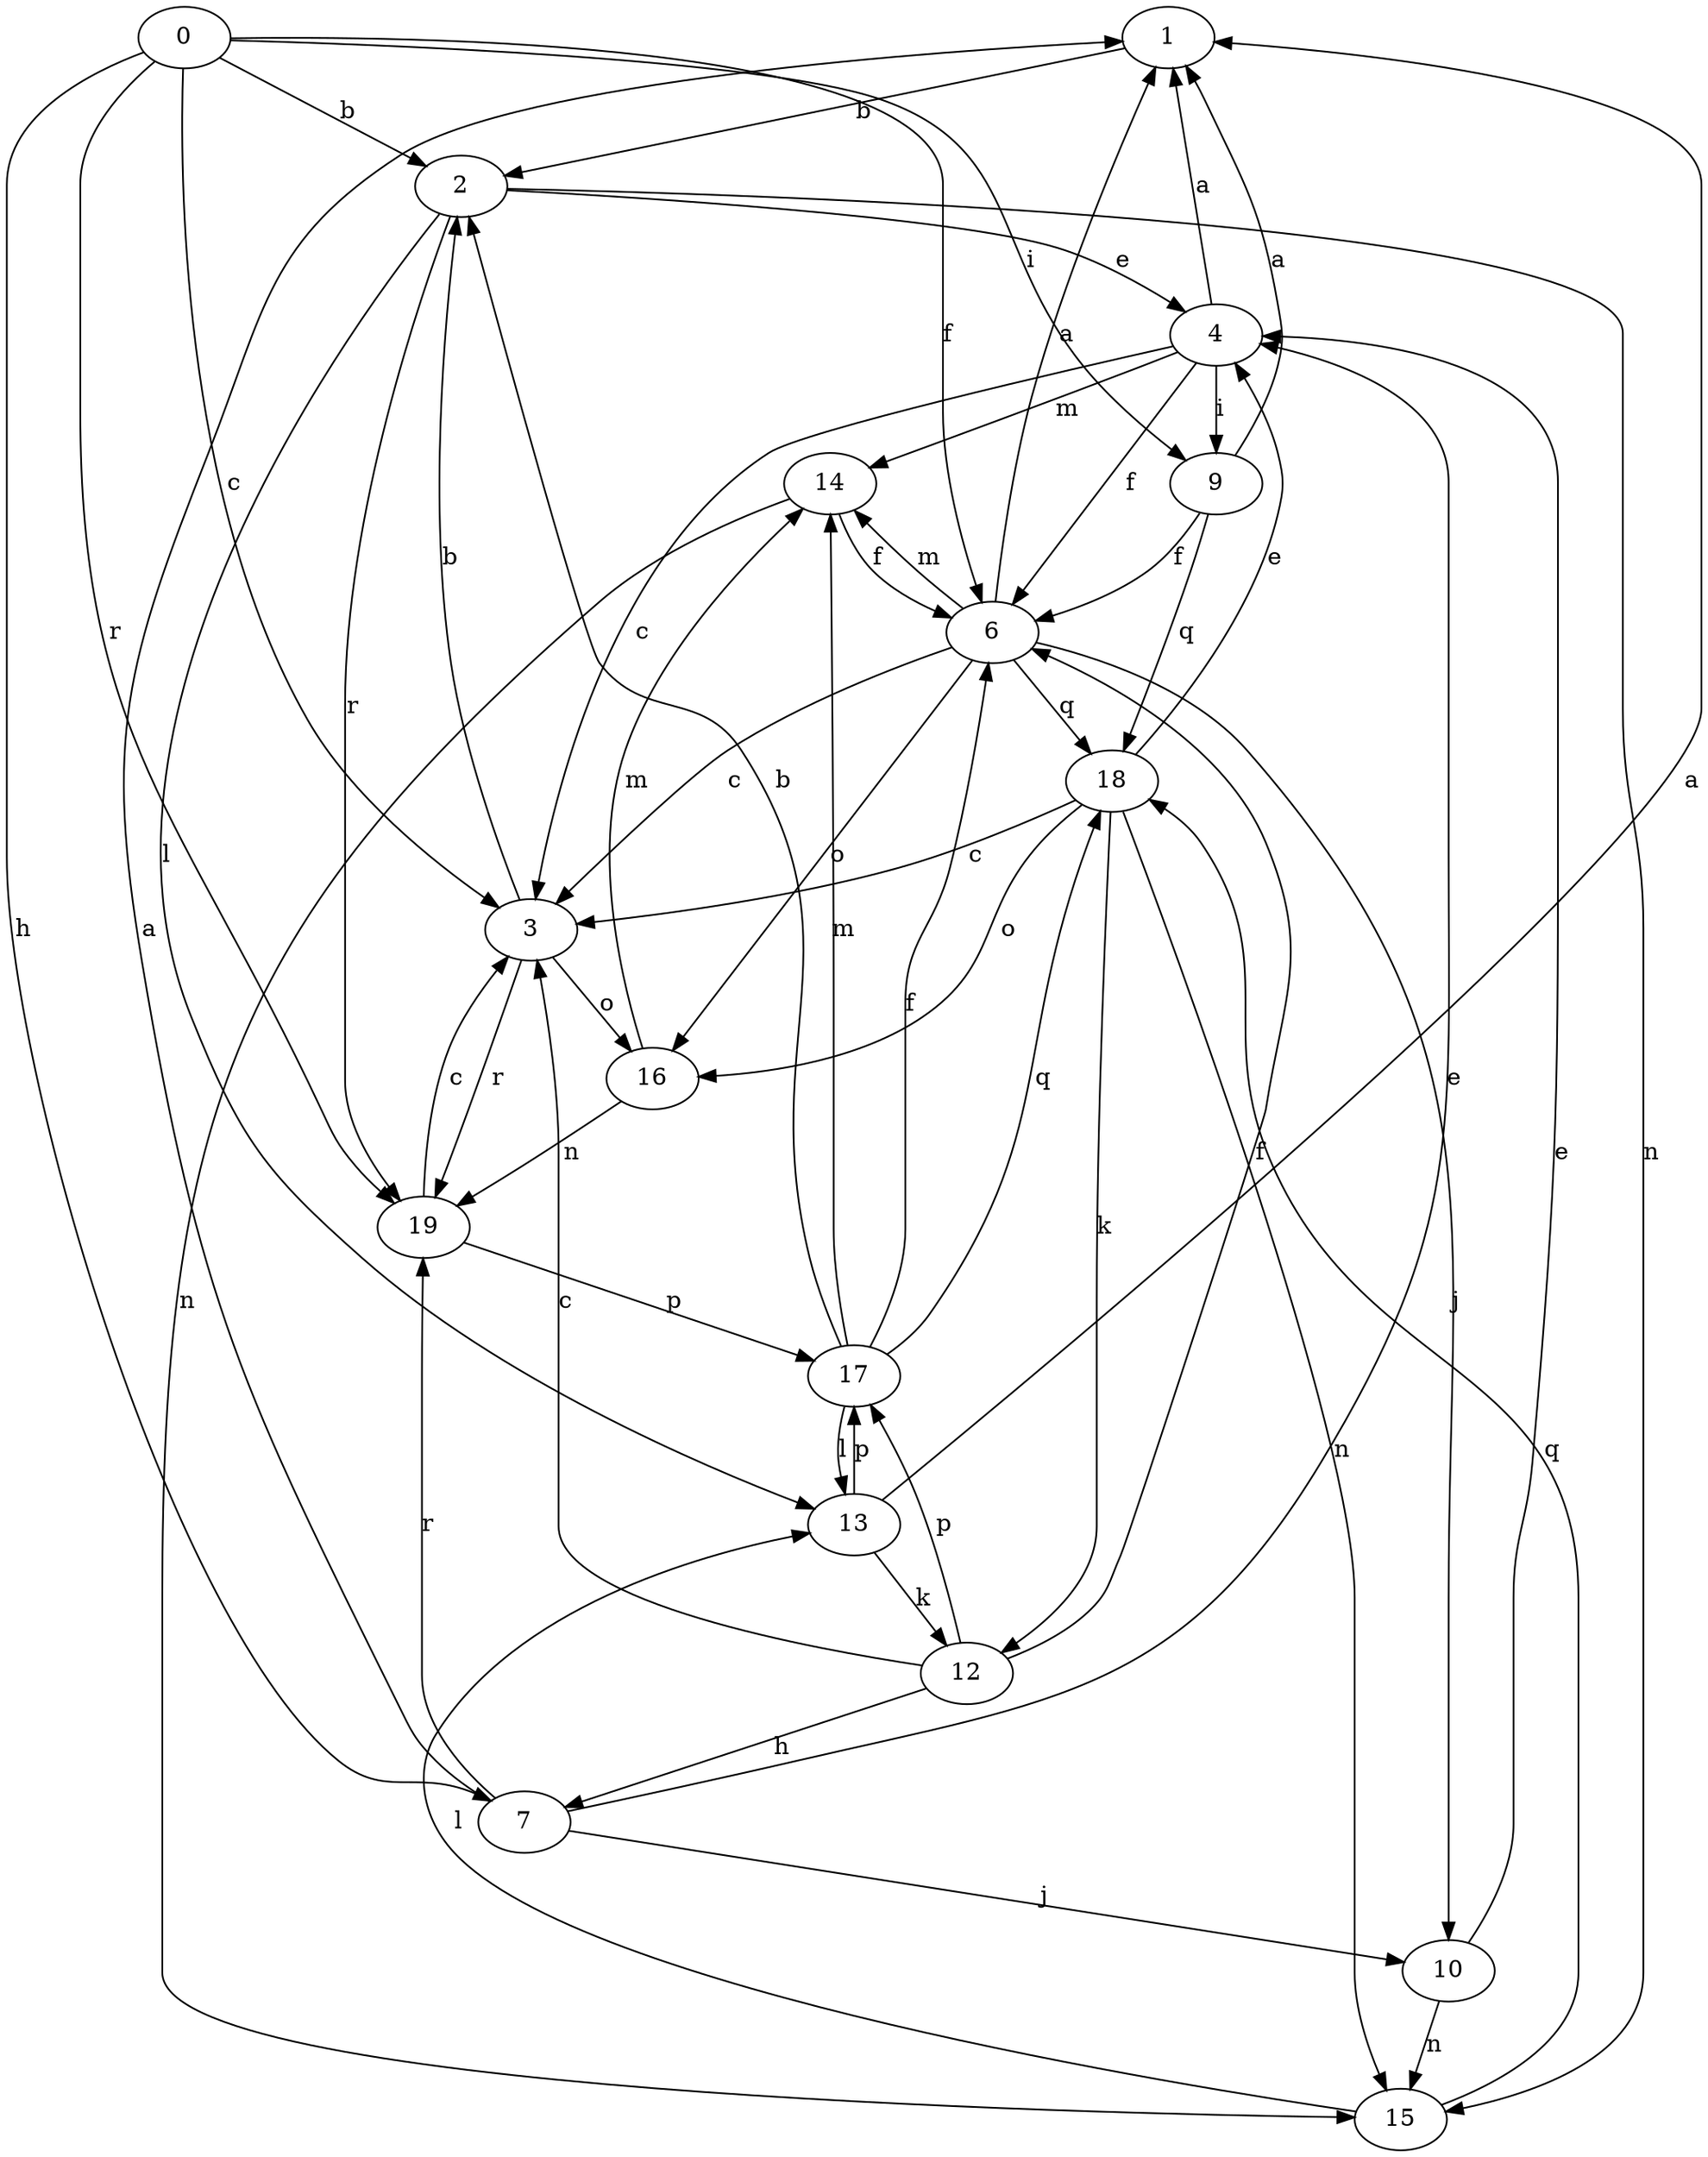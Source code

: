 strict digraph  {
1;
2;
3;
4;
6;
7;
9;
10;
12;
13;
14;
15;
16;
0;
17;
18;
19;
1 -> 2  [label=b];
2 -> 4  [label=e];
2 -> 13  [label=l];
2 -> 15  [label=n];
2 -> 19  [label=r];
3 -> 2  [label=b];
3 -> 16  [label=o];
3 -> 19  [label=r];
4 -> 1  [label=a];
4 -> 3  [label=c];
4 -> 6  [label=f];
4 -> 9  [label=i];
4 -> 14  [label=m];
6 -> 1  [label=a];
6 -> 3  [label=c];
6 -> 10  [label=j];
6 -> 14  [label=m];
6 -> 16  [label=o];
6 -> 18  [label=q];
7 -> 1  [label=a];
7 -> 4  [label=e];
7 -> 10  [label=j];
7 -> 19  [label=r];
9 -> 1  [label=a];
9 -> 6  [label=f];
9 -> 18  [label=q];
10 -> 4  [label=e];
10 -> 15  [label=n];
12 -> 3  [label=c];
12 -> 6  [label=f];
12 -> 7  [label=h];
12 -> 17  [label=p];
13 -> 1  [label=a];
13 -> 12  [label=k];
13 -> 17  [label=p];
14 -> 6  [label=f];
14 -> 15  [label=n];
15 -> 13  [label=l];
15 -> 18  [label=q];
16 -> 14  [label=m];
16 -> 19  [label=n];
0 -> 2  [label=b];
0 -> 3  [label=c];
0 -> 6  [label=f];
0 -> 7  [label=h];
0 -> 9  [label=i];
0 -> 19  [label=r];
17 -> 2  [label=b];
17 -> 6  [label=f];
17 -> 13  [label=l];
17 -> 14  [label=m];
17 -> 18  [label=q];
18 -> 3  [label=c];
18 -> 4  [label=e];
18 -> 12  [label=k];
18 -> 15  [label=n];
18 -> 16  [label=o];
19 -> 3  [label=c];
19 -> 17  [label=p];
}
